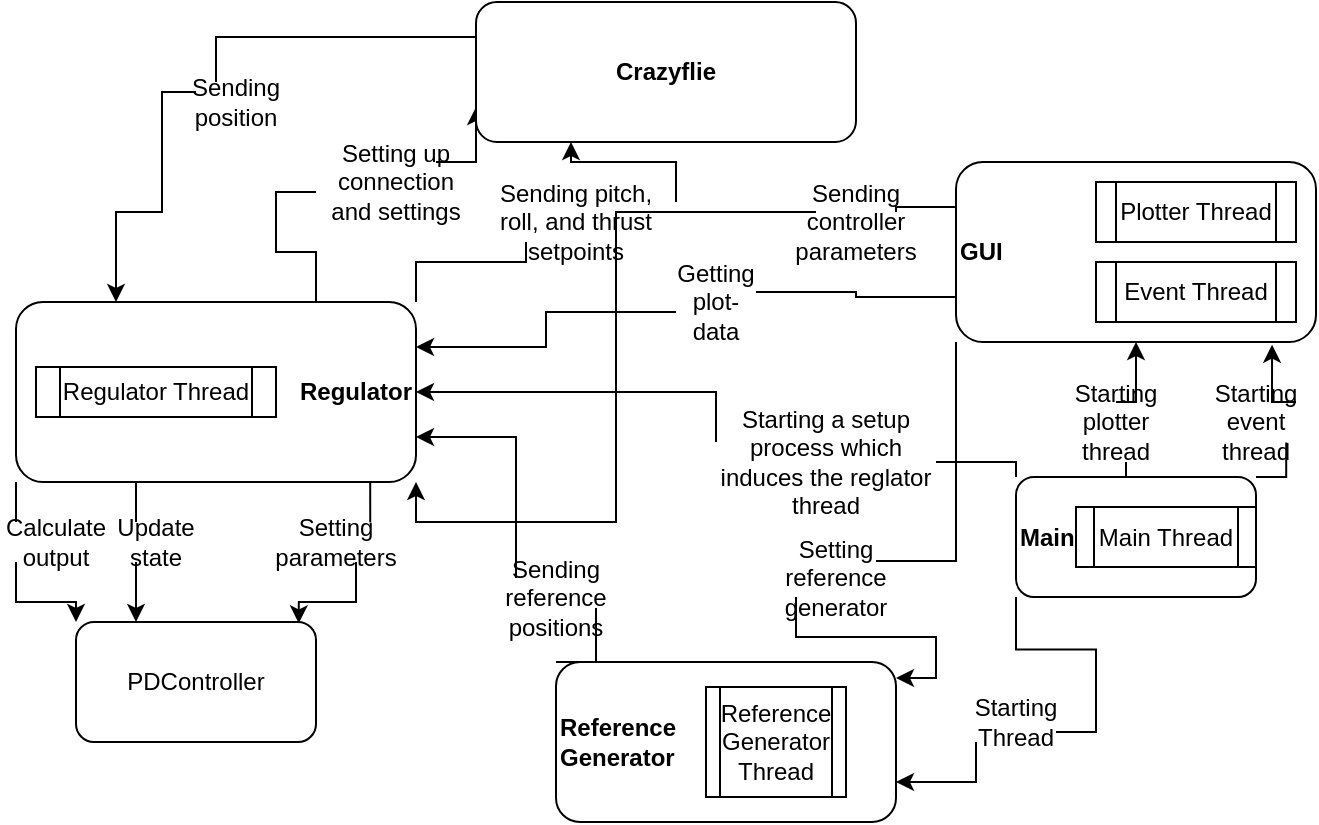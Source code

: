 <mxfile version="14.6.9" type="github">
  <diagram id="C5RBs43oDa-KdzZeNtuy" name="Page-1">
    <mxGraphModel dx="782" dy="437" grid="1" gridSize="10" guides="1" tooltips="1" connect="1" arrows="1" fold="1" page="1" pageScale="1" pageWidth="827" pageHeight="1169" math="0" shadow="0">
      <root>
        <mxCell id="WIyWlLk6GJQsqaUBKTNV-0" />
        <mxCell id="WIyWlLk6GJQsqaUBKTNV-1" parent="WIyWlLk6GJQsqaUBKTNV-0" />
        <mxCell id="HP9yCGofDi-nLFGb6gz2-20" style="edgeStyle=orthogonalEdgeStyle;rounded=0;orthogonalLoop=1;jettySize=auto;html=1;exitX=0;exitY=0.25;exitDx=0;exitDy=0;entryX=1;entryY=1;entryDx=0;entryDy=0;startArrow=none;" edge="1" parent="WIyWlLk6GJQsqaUBKTNV-1" source="HP9yCGofDi-nLFGb6gz2-21" target="HP9yCGofDi-nLFGb6gz2-4">
          <mxGeometry relative="1" as="geometry" />
        </mxCell>
        <mxCell id="HP9yCGofDi-nLFGb6gz2-62" style="edgeStyle=orthogonalEdgeStyle;rounded=0;orthogonalLoop=1;jettySize=auto;html=1;exitX=0;exitY=0.75;exitDx=0;exitDy=0;entryX=1;entryY=0.25;entryDx=0;entryDy=0;startArrow=none;" edge="1" parent="WIyWlLk6GJQsqaUBKTNV-1" source="HP9yCGofDi-nLFGb6gz2-63" target="HP9yCGofDi-nLFGb6gz2-4">
          <mxGeometry relative="1" as="geometry" />
        </mxCell>
        <mxCell id="HP9yCGofDi-nLFGb6gz2-65" style="edgeStyle=orthogonalEdgeStyle;rounded=0;orthogonalLoop=1;jettySize=auto;html=1;exitX=0;exitY=1;exitDx=0;exitDy=0;entryX=1;entryY=0.1;entryDx=0;entryDy=0;entryPerimeter=0;startArrow=none;" edge="1" parent="WIyWlLk6GJQsqaUBKTNV-1" source="HP9yCGofDi-nLFGb6gz2-66" target="HP9yCGofDi-nLFGb6gz2-51">
          <mxGeometry relative="1" as="geometry" />
        </mxCell>
        <mxCell id="WIyWlLk6GJQsqaUBKTNV-7" value="&lt;b&gt;&lt;font style=&quot;font-size: 12px&quot;&gt;GUI&lt;/font&gt;&lt;/b&gt;" style="rounded=1;whiteSpace=wrap;html=1;fontSize=12;glass=0;strokeWidth=1;shadow=0;align=left;" parent="WIyWlLk6GJQsqaUBKTNV-1" vertex="1">
          <mxGeometry x="600" y="80" width="180" height="90" as="geometry" />
        </mxCell>
        <mxCell id="HP9yCGofDi-nLFGb6gz2-1" value="Plotter Thread" style="shape=process;whiteSpace=wrap;html=1;backgroundOutline=1;" vertex="1" parent="WIyWlLk6GJQsqaUBKTNV-1">
          <mxGeometry x="670" y="90" width="100" height="30" as="geometry" />
        </mxCell>
        <mxCell id="HP9yCGofDi-nLFGb6gz2-2" value="Event Thread" style="shape=process;whiteSpace=wrap;html=1;backgroundOutline=1;" vertex="1" parent="WIyWlLk6GJQsqaUBKTNV-1">
          <mxGeometry x="670" y="130" width="100" height="30" as="geometry" />
        </mxCell>
        <mxCell id="HP9yCGofDi-nLFGb6gz2-8" style="edgeStyle=orthogonalEdgeStyle;rounded=0;orthogonalLoop=1;jettySize=auto;html=1;exitX=1;exitY=0;exitDx=0;exitDy=0;entryX=0.25;entryY=1;entryDx=0;entryDy=0;startArrow=none;" edge="1" parent="WIyWlLk6GJQsqaUBKTNV-1" source="HP9yCGofDi-nLFGb6gz2-9" target="HP9yCGofDi-nLFGb6gz2-7">
          <mxGeometry relative="1" as="geometry" />
        </mxCell>
        <mxCell id="HP9yCGofDi-nLFGb6gz2-11" style="edgeStyle=orthogonalEdgeStyle;rounded=0;orthogonalLoop=1;jettySize=auto;html=1;exitX=0.75;exitY=0;exitDx=0;exitDy=0;entryX=0;entryY=0.75;entryDx=0;entryDy=0;startArrow=none;" edge="1" parent="WIyWlLk6GJQsqaUBKTNV-1" source="HP9yCGofDi-nLFGb6gz2-12" target="HP9yCGofDi-nLFGb6gz2-7">
          <mxGeometry relative="1" as="geometry" />
        </mxCell>
        <mxCell id="HP9yCGofDi-nLFGb6gz2-34" style="edgeStyle=orthogonalEdgeStyle;rounded=0;orthogonalLoop=1;jettySize=auto;html=1;exitX=0;exitY=1;exitDx=0;exitDy=0;entryX=0;entryY=0;entryDx=0;entryDy=0;startArrow=none;" edge="1" parent="WIyWlLk6GJQsqaUBKTNV-1" source="HP9yCGofDi-nLFGb6gz2-35" target="HP9yCGofDi-nLFGb6gz2-29">
          <mxGeometry relative="1" as="geometry" />
        </mxCell>
        <mxCell id="HP9yCGofDi-nLFGb6gz2-37" style="edgeStyle=orthogonalEdgeStyle;rounded=0;orthogonalLoop=1;jettySize=auto;html=1;exitX=0.25;exitY=1;exitDx=0;exitDy=0;entryX=0.25;entryY=0;entryDx=0;entryDy=0;startArrow=none;" edge="1" parent="WIyWlLk6GJQsqaUBKTNV-1" source="HP9yCGofDi-nLFGb6gz2-40" target="HP9yCGofDi-nLFGb6gz2-29">
          <mxGeometry relative="1" as="geometry" />
        </mxCell>
        <mxCell id="HP9yCGofDi-nLFGb6gz2-42" style="edgeStyle=orthogonalEdgeStyle;rounded=0;orthogonalLoop=1;jettySize=auto;html=1;exitX=0.75;exitY=1;exitDx=0;exitDy=0;entryX=0.928;entryY=0.011;entryDx=0;entryDy=0;entryPerimeter=0;startArrow=none;" edge="1" parent="WIyWlLk6GJQsqaUBKTNV-1" source="HP9yCGofDi-nLFGb6gz2-43" target="HP9yCGofDi-nLFGb6gz2-29">
          <mxGeometry relative="1" as="geometry" />
        </mxCell>
        <mxCell id="HP9yCGofDi-nLFGb6gz2-4" value="&lt;b&gt;&lt;font style=&quot;font-size: 12px&quot;&gt;Regulator&lt;/font&gt;&lt;/b&gt;" style="rounded=1;whiteSpace=wrap;html=1;fontSize=12;glass=0;strokeWidth=1;shadow=0;align=right;" vertex="1" parent="WIyWlLk6GJQsqaUBKTNV-1">
          <mxGeometry x="130" y="150" width="200" height="90" as="geometry" />
        </mxCell>
        <mxCell id="HP9yCGofDi-nLFGb6gz2-5" value="Regulator Thread" style="shape=process;whiteSpace=wrap;html=1;backgroundOutline=1;" vertex="1" parent="WIyWlLk6GJQsqaUBKTNV-1">
          <mxGeometry x="140" y="182.5" width="120" height="25" as="geometry" />
        </mxCell>
        <mxCell id="HP9yCGofDi-nLFGb6gz2-17" style="edgeStyle=orthogonalEdgeStyle;rounded=0;orthogonalLoop=1;jettySize=auto;html=1;exitX=0;exitY=0.25;exitDx=0;exitDy=0;entryX=0.25;entryY=0;entryDx=0;entryDy=0;startArrow=none;" edge="1" parent="WIyWlLk6GJQsqaUBKTNV-1" source="HP9yCGofDi-nLFGb6gz2-16" target="HP9yCGofDi-nLFGb6gz2-4">
          <mxGeometry relative="1" as="geometry">
            <Array as="points">
              <mxPoint x="203" y="45" />
              <mxPoint x="203" y="105" />
            </Array>
          </mxGeometry>
        </mxCell>
        <mxCell id="HP9yCGofDi-nLFGb6gz2-7" value="&lt;b&gt;&lt;font style=&quot;font-size: 12px&quot;&gt;Crazyflie&lt;/font&gt;&lt;/b&gt;" style="rounded=1;whiteSpace=wrap;html=1;fontSize=12;glass=0;strokeWidth=1;shadow=0;align=center;" vertex="1" parent="WIyWlLk6GJQsqaUBKTNV-1">
          <mxGeometry x="360" width="190" height="70" as="geometry" />
        </mxCell>
        <mxCell id="HP9yCGofDi-nLFGb6gz2-9" value="Sending pitch, roll, and thrust setpoints" style="text;html=1;strokeColor=none;fillColor=none;align=center;verticalAlign=middle;whiteSpace=wrap;rounded=0;" vertex="1" parent="WIyWlLk6GJQsqaUBKTNV-1">
          <mxGeometry x="360" y="100" width="100" height="20" as="geometry" />
        </mxCell>
        <mxCell id="HP9yCGofDi-nLFGb6gz2-10" value="" style="edgeStyle=orthogonalEdgeStyle;rounded=0;orthogonalLoop=1;jettySize=auto;html=1;exitX=1;exitY=0;exitDx=0;exitDy=0;entryX=0.25;entryY=1;entryDx=0;entryDy=0;endArrow=none;" edge="1" parent="WIyWlLk6GJQsqaUBKTNV-1" source="HP9yCGofDi-nLFGb6gz2-4" target="HP9yCGofDi-nLFGb6gz2-9">
          <mxGeometry relative="1" as="geometry">
            <mxPoint x="420" y="150" as="sourcePoint" />
            <mxPoint x="407.5" y="70" as="targetPoint" />
            <Array as="points">
              <mxPoint x="330" y="130" />
              <mxPoint x="385" y="130" />
            </Array>
          </mxGeometry>
        </mxCell>
        <mxCell id="HP9yCGofDi-nLFGb6gz2-12" value="Setting up connection and settings" style="text;html=1;strokeColor=none;fillColor=none;align=center;verticalAlign=middle;whiteSpace=wrap;rounded=0;" vertex="1" parent="WIyWlLk6GJQsqaUBKTNV-1">
          <mxGeometry x="280" y="80" width="80" height="20" as="geometry" />
        </mxCell>
        <mxCell id="HP9yCGofDi-nLFGb6gz2-13" value="" style="edgeStyle=orthogonalEdgeStyle;rounded=0;orthogonalLoop=1;jettySize=auto;html=1;exitX=0.75;exitY=0;exitDx=0;exitDy=0;entryX=0;entryY=0.75;entryDx=0;entryDy=0;endArrow=none;" edge="1" parent="WIyWlLk6GJQsqaUBKTNV-1" source="HP9yCGofDi-nLFGb6gz2-4" target="HP9yCGofDi-nLFGb6gz2-12">
          <mxGeometry relative="1" as="geometry">
            <mxPoint x="347.5" y="150" as="sourcePoint" />
            <mxPoint x="360" y="52.5" as="targetPoint" />
          </mxGeometry>
        </mxCell>
        <mxCell id="HP9yCGofDi-nLFGb6gz2-16" value="Sending position" style="text;html=1;strokeColor=none;fillColor=none;align=center;verticalAlign=middle;whiteSpace=wrap;rounded=0;" vertex="1" parent="WIyWlLk6GJQsqaUBKTNV-1">
          <mxGeometry x="220" y="40" width="40" height="20" as="geometry" />
        </mxCell>
        <mxCell id="HP9yCGofDi-nLFGb6gz2-18" value="" style="edgeStyle=orthogonalEdgeStyle;rounded=0;orthogonalLoop=1;jettySize=auto;html=1;exitX=0;exitY=0.25;exitDx=0;exitDy=0;entryX=0.25;entryY=0;entryDx=0;entryDy=0;endArrow=none;" edge="1" parent="WIyWlLk6GJQsqaUBKTNV-1" source="HP9yCGofDi-nLFGb6gz2-7" target="HP9yCGofDi-nLFGb6gz2-16">
          <mxGeometry relative="1" as="geometry">
            <mxPoint x="360" y="17.5" as="sourcePoint" />
            <mxPoint x="202.5" y="150" as="targetPoint" />
          </mxGeometry>
        </mxCell>
        <mxCell id="HP9yCGofDi-nLFGb6gz2-21" value="Sending controller parameters" style="text;html=1;strokeColor=none;fillColor=none;align=center;verticalAlign=middle;whiteSpace=wrap;rounded=0;" vertex="1" parent="WIyWlLk6GJQsqaUBKTNV-1">
          <mxGeometry x="530" y="100" width="40" height="20" as="geometry" />
        </mxCell>
        <mxCell id="HP9yCGofDi-nLFGb6gz2-22" value="" style="edgeStyle=orthogonalEdgeStyle;rounded=0;orthogonalLoop=1;jettySize=auto;html=1;exitX=0;exitY=0.25;exitDx=0;exitDy=0;entryX=1;entryY=0.25;entryDx=0;entryDy=0;endArrow=none;" edge="1" parent="WIyWlLk6GJQsqaUBKTNV-1" source="WIyWlLk6GJQsqaUBKTNV-7" target="HP9yCGofDi-nLFGb6gz2-21">
          <mxGeometry relative="1" as="geometry">
            <mxPoint x="600" y="102.5" as="sourcePoint" />
            <mxPoint x="420" y="172.5" as="targetPoint" />
          </mxGeometry>
        </mxCell>
        <mxCell id="HP9yCGofDi-nLFGb6gz2-26" style="edgeStyle=orthogonalEdgeStyle;rounded=0;orthogonalLoop=1;jettySize=auto;html=1;exitX=0;exitY=0;exitDx=0;exitDy=0;entryX=1;entryY=0.5;entryDx=0;entryDy=0;startArrow=none;" edge="1" parent="WIyWlLk6GJQsqaUBKTNV-1" source="HP9yCGofDi-nLFGb6gz2-27" target="HP9yCGofDi-nLFGb6gz2-4">
          <mxGeometry relative="1" as="geometry" />
        </mxCell>
        <mxCell id="HP9yCGofDi-nLFGb6gz2-45" style="edgeStyle=orthogonalEdgeStyle;rounded=0;orthogonalLoop=1;jettySize=auto;html=1;exitX=0.5;exitY=0;exitDx=0;exitDy=0;entryX=0.5;entryY=1;entryDx=0;entryDy=0;startArrow=none;" edge="1" parent="WIyWlLk6GJQsqaUBKTNV-1" source="HP9yCGofDi-nLFGb6gz2-46" target="WIyWlLk6GJQsqaUBKTNV-7">
          <mxGeometry relative="1" as="geometry" />
        </mxCell>
        <mxCell id="HP9yCGofDi-nLFGb6gz2-48" style="edgeStyle=orthogonalEdgeStyle;rounded=0;orthogonalLoop=1;jettySize=auto;html=1;exitX=1;exitY=0;exitDx=0;exitDy=0;entryX=0.878;entryY=1.015;entryDx=0;entryDy=0;entryPerimeter=0;startArrow=none;" edge="1" parent="WIyWlLk6GJQsqaUBKTNV-1" source="HP9yCGofDi-nLFGb6gz2-49" target="WIyWlLk6GJQsqaUBKTNV-7">
          <mxGeometry relative="1" as="geometry" />
        </mxCell>
        <mxCell id="HP9yCGofDi-nLFGb6gz2-53" style="edgeStyle=orthogonalEdgeStyle;rounded=0;orthogonalLoop=1;jettySize=auto;html=1;exitX=0;exitY=1;exitDx=0;exitDy=0;entryX=1;entryY=0.75;entryDx=0;entryDy=0;startArrow=none;" edge="1" parent="WIyWlLk6GJQsqaUBKTNV-1" source="HP9yCGofDi-nLFGb6gz2-54" target="HP9yCGofDi-nLFGb6gz2-51">
          <mxGeometry relative="1" as="geometry" />
        </mxCell>
        <mxCell id="HP9yCGofDi-nLFGb6gz2-24" value="&lt;b&gt;Main&lt;/b&gt;" style="rounded=1;whiteSpace=wrap;html=1;align=left;" vertex="1" parent="WIyWlLk6GJQsqaUBKTNV-1">
          <mxGeometry x="630" y="237.5" width="120" height="60" as="geometry" />
        </mxCell>
        <mxCell id="HP9yCGofDi-nLFGb6gz2-25" value="Main Thread" style="shape=process;whiteSpace=wrap;html=1;backgroundOutline=1;" vertex="1" parent="WIyWlLk6GJQsqaUBKTNV-1">
          <mxGeometry x="660" y="252.5" width="90" height="30" as="geometry" />
        </mxCell>
        <mxCell id="HP9yCGofDi-nLFGb6gz2-27" value="Starting a setup process which induces the reglator thread" style="text;html=1;strokeColor=none;fillColor=none;align=center;verticalAlign=middle;whiteSpace=wrap;rounded=0;" vertex="1" parent="WIyWlLk6GJQsqaUBKTNV-1">
          <mxGeometry x="480" y="220" width="110" height="20" as="geometry" />
        </mxCell>
        <mxCell id="HP9yCGofDi-nLFGb6gz2-28" value="" style="edgeStyle=orthogonalEdgeStyle;rounded=0;orthogonalLoop=1;jettySize=auto;html=1;exitX=0;exitY=0;exitDx=0;exitDy=0;entryX=1;entryY=0.5;entryDx=0;entryDy=0;endArrow=none;" edge="1" parent="WIyWlLk6GJQsqaUBKTNV-1" source="HP9yCGofDi-nLFGb6gz2-24" target="HP9yCGofDi-nLFGb6gz2-27">
          <mxGeometry relative="1" as="geometry">
            <mxPoint x="510" y="220" as="sourcePoint" />
            <mxPoint x="420" y="195" as="targetPoint" />
            <Array as="points">
              <mxPoint x="630" y="230" />
            </Array>
          </mxGeometry>
        </mxCell>
        <mxCell id="HP9yCGofDi-nLFGb6gz2-29" value="PDController" style="rounded=1;whiteSpace=wrap;html=1;" vertex="1" parent="WIyWlLk6GJQsqaUBKTNV-1">
          <mxGeometry x="160" y="310" width="120" height="60" as="geometry" />
        </mxCell>
        <mxCell id="HP9yCGofDi-nLFGb6gz2-35" value="Calculate output" style="text;html=1;strokeColor=none;fillColor=none;align=center;verticalAlign=middle;whiteSpace=wrap;rounded=0;" vertex="1" parent="WIyWlLk6GJQsqaUBKTNV-1">
          <mxGeometry x="130" y="260" width="40" height="20" as="geometry" />
        </mxCell>
        <mxCell id="HP9yCGofDi-nLFGb6gz2-36" value="" style="edgeStyle=orthogonalEdgeStyle;rounded=0;orthogonalLoop=1;jettySize=auto;html=1;exitX=0;exitY=1;exitDx=0;exitDy=0;entryX=0;entryY=0;entryDx=0;entryDy=0;endArrow=none;" edge="1" parent="WIyWlLk6GJQsqaUBKTNV-1" source="HP9yCGofDi-nLFGb6gz2-4" target="HP9yCGofDi-nLFGb6gz2-35">
          <mxGeometry relative="1" as="geometry">
            <mxPoint x="130" y="240" as="sourcePoint" />
            <mxPoint x="160" y="310" as="targetPoint" />
          </mxGeometry>
        </mxCell>
        <mxCell id="HP9yCGofDi-nLFGb6gz2-40" value="Update state" style="text;html=1;strokeColor=none;fillColor=none;align=center;verticalAlign=middle;whiteSpace=wrap;rounded=0;" vertex="1" parent="WIyWlLk6GJQsqaUBKTNV-1">
          <mxGeometry x="180" y="260" width="40" height="20" as="geometry" />
        </mxCell>
        <mxCell id="HP9yCGofDi-nLFGb6gz2-41" value="" style="edgeStyle=orthogonalEdgeStyle;rounded=0;orthogonalLoop=1;jettySize=auto;html=1;exitX=0.25;exitY=1;exitDx=0;exitDy=0;entryX=0.25;entryY=0;entryDx=0;entryDy=0;endArrow=none;" edge="1" parent="WIyWlLk6GJQsqaUBKTNV-1" source="HP9yCGofDi-nLFGb6gz2-4" target="HP9yCGofDi-nLFGb6gz2-40">
          <mxGeometry relative="1" as="geometry">
            <mxPoint x="180" y="240" as="sourcePoint" />
            <mxPoint x="190" y="310" as="targetPoint" />
          </mxGeometry>
        </mxCell>
        <mxCell id="HP9yCGofDi-nLFGb6gz2-43" value="Setting parameters" style="text;html=1;strokeColor=none;fillColor=none;align=center;verticalAlign=middle;whiteSpace=wrap;rounded=0;" vertex="1" parent="WIyWlLk6GJQsqaUBKTNV-1">
          <mxGeometry x="270" y="260" width="40" height="20" as="geometry" />
        </mxCell>
        <mxCell id="HP9yCGofDi-nLFGb6gz2-44" value="" style="edgeStyle=orthogonalEdgeStyle;rounded=0;orthogonalLoop=1;jettySize=auto;html=1;exitX=0.75;exitY=1;exitDx=0;exitDy=0;entryX=0.928;entryY=0.011;entryDx=0;entryDy=0;entryPerimeter=0;endArrow=none;" edge="1" parent="WIyWlLk6GJQsqaUBKTNV-1" source="HP9yCGofDi-nLFGb6gz2-4" target="HP9yCGofDi-nLFGb6gz2-43">
          <mxGeometry relative="1" as="geometry">
            <mxPoint x="280" y="240" as="sourcePoint" />
            <mxPoint x="271.36" y="310.66" as="targetPoint" />
          </mxGeometry>
        </mxCell>
        <mxCell id="HP9yCGofDi-nLFGb6gz2-46" value="Starting plotter thread" style="text;html=1;strokeColor=none;fillColor=none;align=center;verticalAlign=middle;whiteSpace=wrap;rounded=0;" vertex="1" parent="WIyWlLk6GJQsqaUBKTNV-1">
          <mxGeometry x="660" y="200" width="40" height="20" as="geometry" />
        </mxCell>
        <mxCell id="HP9yCGofDi-nLFGb6gz2-47" value="" style="edgeStyle=orthogonalEdgeStyle;rounded=0;orthogonalLoop=1;jettySize=auto;html=1;exitX=0.5;exitY=0;exitDx=0;exitDy=0;entryX=0.5;entryY=1;entryDx=0;entryDy=0;endArrow=none;" edge="1" parent="WIyWlLk6GJQsqaUBKTNV-1" source="HP9yCGofDi-nLFGb6gz2-24">
          <mxGeometry relative="1" as="geometry">
            <mxPoint x="690" y="237.5" as="sourcePoint" />
            <mxPoint x="685" y="230" as="targetPoint" />
          </mxGeometry>
        </mxCell>
        <mxCell id="HP9yCGofDi-nLFGb6gz2-49" value="Starting event thread" style="text;html=1;strokeColor=none;fillColor=none;align=center;verticalAlign=middle;whiteSpace=wrap;rounded=0;" vertex="1" parent="WIyWlLk6GJQsqaUBKTNV-1">
          <mxGeometry x="730" y="200" width="40" height="20" as="geometry" />
        </mxCell>
        <mxCell id="HP9yCGofDi-nLFGb6gz2-50" value="" style="edgeStyle=orthogonalEdgeStyle;rounded=0;orthogonalLoop=1;jettySize=auto;html=1;exitX=1;exitY=0;exitDx=0;exitDy=0;entryX=0.878;entryY=1.015;entryDx=0;entryDy=0;entryPerimeter=0;endArrow=none;" edge="1" parent="WIyWlLk6GJQsqaUBKTNV-1" source="HP9yCGofDi-nLFGb6gz2-24" target="HP9yCGofDi-nLFGb6gz2-49">
          <mxGeometry relative="1" as="geometry">
            <mxPoint x="750" y="237.5" as="sourcePoint" />
            <mxPoint x="758.04" y="171.35" as="targetPoint" />
          </mxGeometry>
        </mxCell>
        <mxCell id="HP9yCGofDi-nLFGb6gz2-56" style="edgeStyle=orthogonalEdgeStyle;rounded=0;orthogonalLoop=1;jettySize=auto;html=1;exitX=0;exitY=0;exitDx=0;exitDy=0;entryX=1;entryY=0.75;entryDx=0;entryDy=0;startArrow=none;" edge="1" parent="WIyWlLk6GJQsqaUBKTNV-1" source="HP9yCGofDi-nLFGb6gz2-57" target="HP9yCGofDi-nLFGb6gz2-4">
          <mxGeometry relative="1" as="geometry" />
        </mxCell>
        <mxCell id="HP9yCGofDi-nLFGb6gz2-51" value="&lt;b&gt;Reference &lt;br&gt;Generator&lt;/b&gt;" style="rounded=1;whiteSpace=wrap;html=1;align=left;" vertex="1" parent="WIyWlLk6GJQsqaUBKTNV-1">
          <mxGeometry x="400" y="330" width="170" height="80" as="geometry" />
        </mxCell>
        <mxCell id="HP9yCGofDi-nLFGb6gz2-52" value="Reference Generator Thread" style="shape=process;whiteSpace=wrap;html=1;backgroundOutline=1;" vertex="1" parent="WIyWlLk6GJQsqaUBKTNV-1">
          <mxGeometry x="475" y="342.5" width="70" height="55" as="geometry" />
        </mxCell>
        <mxCell id="HP9yCGofDi-nLFGb6gz2-54" value="Starting Thread" style="text;html=1;strokeColor=none;fillColor=none;align=center;verticalAlign=middle;whiteSpace=wrap;rounded=0;" vertex="1" parent="WIyWlLk6GJQsqaUBKTNV-1">
          <mxGeometry x="610" y="350" width="40" height="20" as="geometry" />
        </mxCell>
        <mxCell id="HP9yCGofDi-nLFGb6gz2-55" value="" style="edgeStyle=orthogonalEdgeStyle;rounded=0;orthogonalLoop=1;jettySize=auto;html=1;exitX=0;exitY=1;exitDx=0;exitDy=0;entryX=1;entryY=0.75;entryDx=0;entryDy=0;endArrow=none;" edge="1" parent="WIyWlLk6GJQsqaUBKTNV-1" source="HP9yCGofDi-nLFGb6gz2-24" target="HP9yCGofDi-nLFGb6gz2-54">
          <mxGeometry relative="1" as="geometry">
            <mxPoint x="630" y="297.5" as="sourcePoint" />
            <mxPoint x="570" y="390" as="targetPoint" />
          </mxGeometry>
        </mxCell>
        <mxCell id="HP9yCGofDi-nLFGb6gz2-57" value="Sending reference positions" style="text;html=1;strokeColor=none;fillColor=none;align=center;verticalAlign=middle;whiteSpace=wrap;rounded=0;" vertex="1" parent="WIyWlLk6GJQsqaUBKTNV-1">
          <mxGeometry x="380" y="288" width="40" height="20" as="geometry" />
        </mxCell>
        <mxCell id="HP9yCGofDi-nLFGb6gz2-58" value="" style="edgeStyle=orthogonalEdgeStyle;rounded=0;orthogonalLoop=1;jettySize=auto;html=1;exitX=0;exitY=0;exitDx=0;exitDy=0;entryX=1;entryY=0.75;entryDx=0;entryDy=0;endArrow=none;" edge="1" parent="WIyWlLk6GJQsqaUBKTNV-1" source="HP9yCGofDi-nLFGb6gz2-51" target="HP9yCGofDi-nLFGb6gz2-57">
          <mxGeometry relative="1" as="geometry">
            <mxPoint x="400" y="330" as="sourcePoint" />
            <mxPoint x="330" y="217.5" as="targetPoint" />
          </mxGeometry>
        </mxCell>
        <mxCell id="HP9yCGofDi-nLFGb6gz2-63" value="Getting plot-data" style="text;html=1;strokeColor=none;fillColor=none;align=center;verticalAlign=middle;whiteSpace=wrap;rounded=0;" vertex="1" parent="WIyWlLk6GJQsqaUBKTNV-1">
          <mxGeometry x="460" y="140" width="40" height="20" as="geometry" />
        </mxCell>
        <mxCell id="HP9yCGofDi-nLFGb6gz2-64" value="" style="edgeStyle=orthogonalEdgeStyle;rounded=0;orthogonalLoop=1;jettySize=auto;html=1;exitX=0;exitY=0.75;exitDx=0;exitDy=0;entryX=1;entryY=0.25;entryDx=0;entryDy=0;endArrow=none;" edge="1" parent="WIyWlLk6GJQsqaUBKTNV-1" source="WIyWlLk6GJQsqaUBKTNV-7" target="HP9yCGofDi-nLFGb6gz2-63">
          <mxGeometry relative="1" as="geometry">
            <mxPoint x="600" y="147.5" as="sourcePoint" />
            <mxPoint x="330" y="172.5" as="targetPoint" />
          </mxGeometry>
        </mxCell>
        <mxCell id="HP9yCGofDi-nLFGb6gz2-66" value="Setting reference generator" style="text;html=1;strokeColor=none;fillColor=none;align=center;verticalAlign=middle;whiteSpace=wrap;rounded=0;" vertex="1" parent="WIyWlLk6GJQsqaUBKTNV-1">
          <mxGeometry x="520" y="277.5" width="40" height="20" as="geometry" />
        </mxCell>
        <mxCell id="HP9yCGofDi-nLFGb6gz2-67" value="" style="edgeStyle=orthogonalEdgeStyle;rounded=0;orthogonalLoop=1;jettySize=auto;html=1;exitX=0;exitY=1;exitDx=0;exitDy=0;entryX=1;entryY=0.1;entryDx=0;entryDy=0;entryPerimeter=0;endArrow=none;" edge="1" parent="WIyWlLk6GJQsqaUBKTNV-1" source="WIyWlLk6GJQsqaUBKTNV-7" target="HP9yCGofDi-nLFGb6gz2-66">
          <mxGeometry relative="1" as="geometry">
            <mxPoint x="600" y="170" as="sourcePoint" />
            <mxPoint x="570" y="338" as="targetPoint" />
          </mxGeometry>
        </mxCell>
      </root>
    </mxGraphModel>
  </diagram>
</mxfile>
